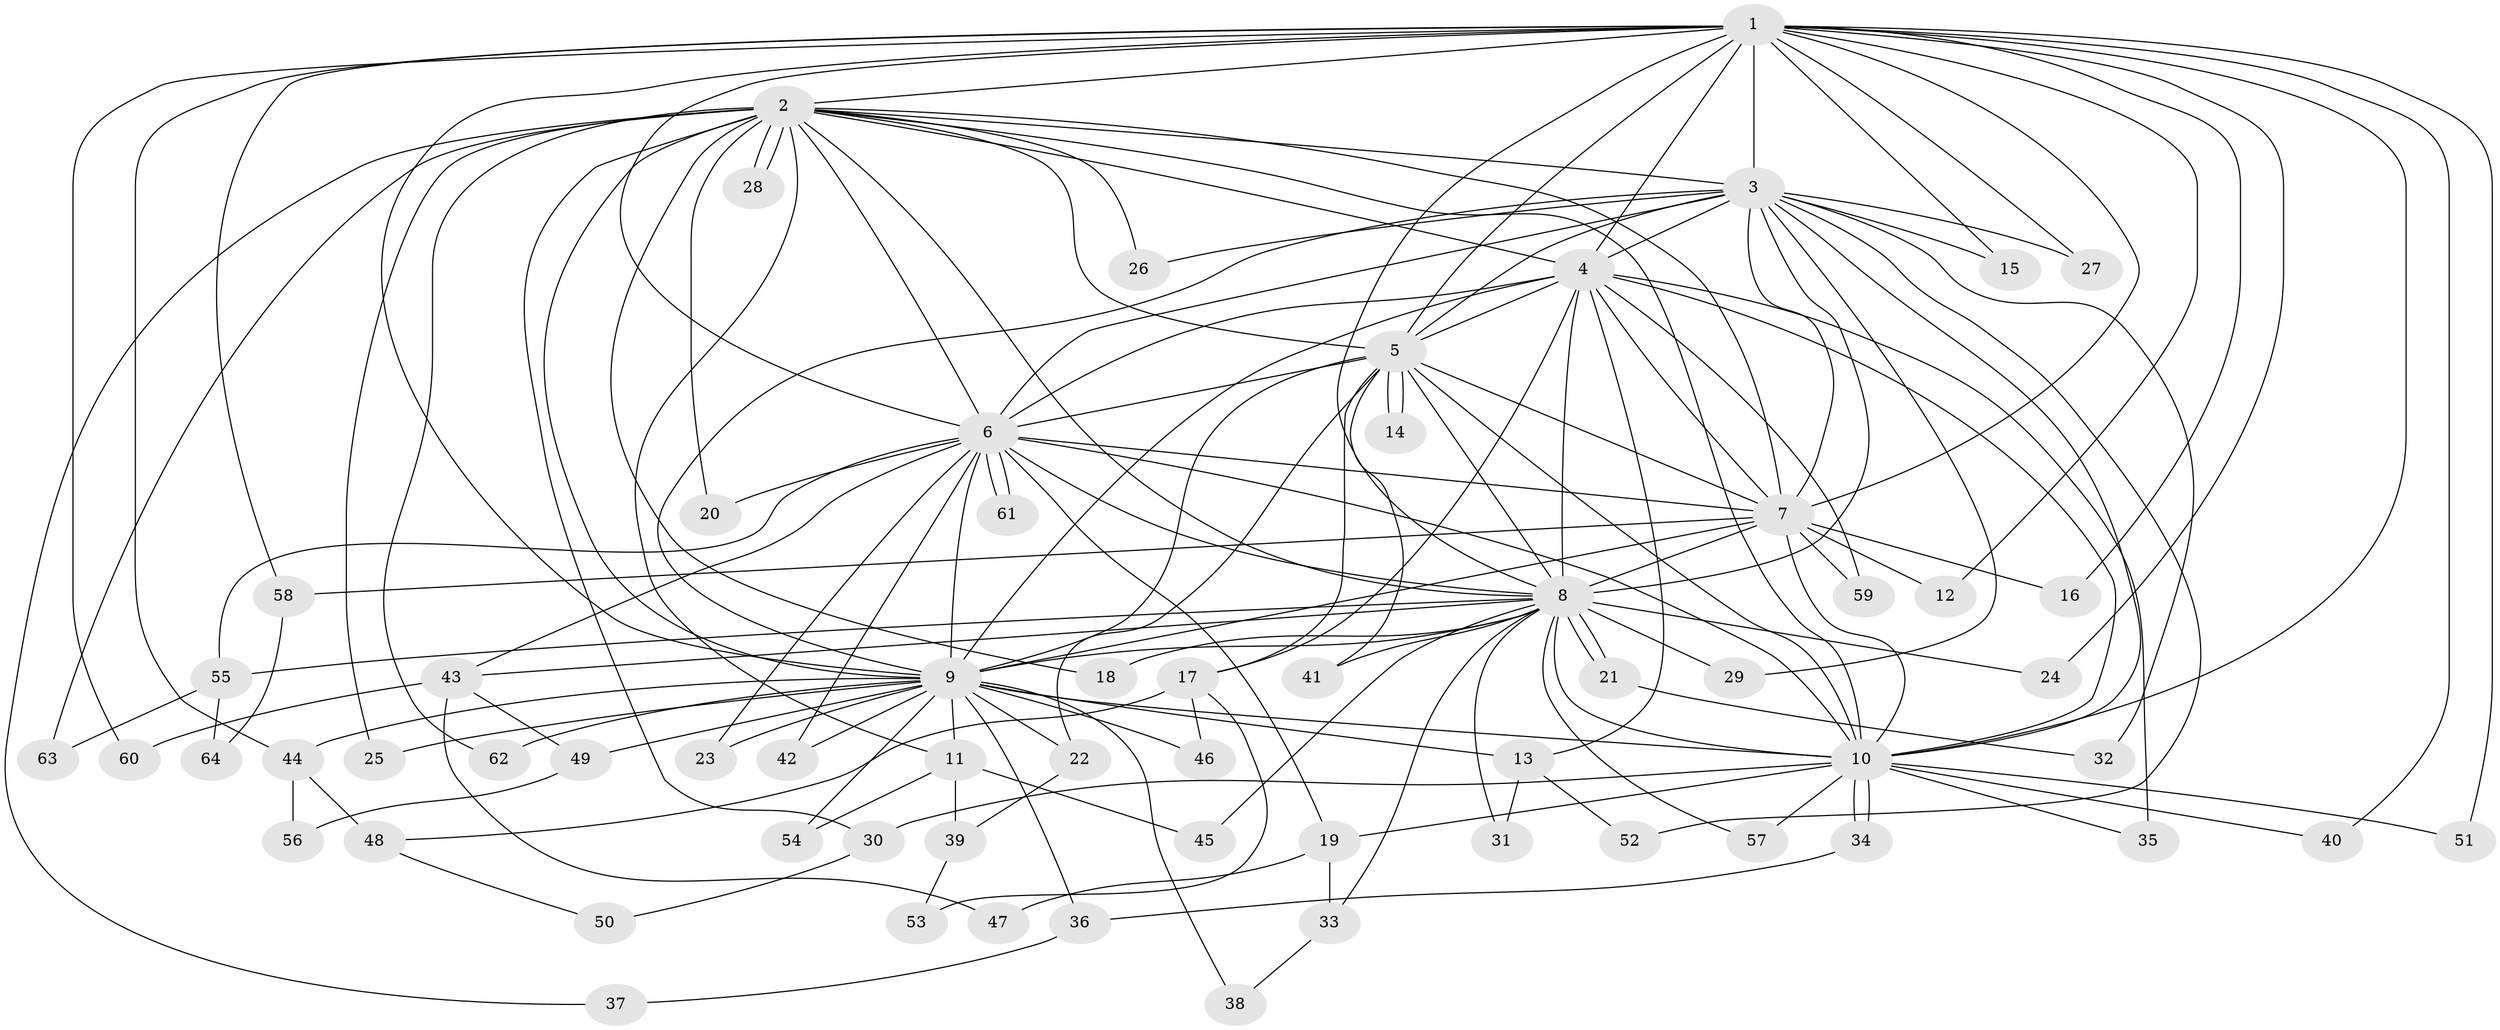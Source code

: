 // coarse degree distribution, {7: 0.02564102564102564, 22: 0.02564102564102564, 17: 0.02564102564102564, 13: 0.02564102564102564, 8: 0.05128205128205128, 10: 0.02564102564102564, 5: 0.05128205128205128, 4: 0.07692307692307693, 1: 0.10256410256410256, 2: 0.48717948717948717, 6: 0.02564102564102564, 3: 0.07692307692307693}
// Generated by graph-tools (version 1.1) at 2025/49/03/04/25 22:49:48]
// undirected, 64 vertices, 153 edges
graph export_dot {
  node [color=gray90,style=filled];
  1;
  2;
  3;
  4;
  5;
  6;
  7;
  8;
  9;
  10;
  11;
  12;
  13;
  14;
  15;
  16;
  17;
  18;
  19;
  20;
  21;
  22;
  23;
  24;
  25;
  26;
  27;
  28;
  29;
  30;
  31;
  32;
  33;
  34;
  35;
  36;
  37;
  38;
  39;
  40;
  41;
  42;
  43;
  44;
  45;
  46;
  47;
  48;
  49;
  50;
  51;
  52;
  53;
  54;
  55;
  56;
  57;
  58;
  59;
  60;
  61;
  62;
  63;
  64;
  1 -- 2;
  1 -- 3;
  1 -- 4;
  1 -- 5;
  1 -- 6;
  1 -- 7;
  1 -- 8;
  1 -- 9;
  1 -- 10;
  1 -- 12;
  1 -- 15;
  1 -- 16;
  1 -- 24;
  1 -- 27;
  1 -- 40;
  1 -- 44;
  1 -- 51;
  1 -- 58;
  1 -- 60;
  2 -- 3;
  2 -- 4;
  2 -- 5;
  2 -- 6;
  2 -- 7;
  2 -- 8;
  2 -- 9;
  2 -- 10;
  2 -- 11;
  2 -- 18;
  2 -- 20;
  2 -- 25;
  2 -- 26;
  2 -- 28;
  2 -- 28;
  2 -- 30;
  2 -- 37;
  2 -- 62;
  2 -- 63;
  3 -- 4;
  3 -- 5;
  3 -- 6;
  3 -- 7;
  3 -- 8;
  3 -- 9;
  3 -- 10;
  3 -- 15;
  3 -- 26;
  3 -- 27;
  3 -- 29;
  3 -- 32;
  3 -- 52;
  4 -- 5;
  4 -- 6;
  4 -- 7;
  4 -- 8;
  4 -- 9;
  4 -- 10;
  4 -- 13;
  4 -- 17;
  4 -- 35;
  4 -- 59;
  5 -- 6;
  5 -- 7;
  5 -- 8;
  5 -- 9;
  5 -- 10;
  5 -- 14;
  5 -- 14;
  5 -- 17;
  5 -- 22;
  5 -- 41;
  6 -- 7;
  6 -- 8;
  6 -- 9;
  6 -- 10;
  6 -- 19;
  6 -- 20;
  6 -- 23;
  6 -- 42;
  6 -- 43;
  6 -- 55;
  6 -- 61;
  6 -- 61;
  7 -- 8;
  7 -- 9;
  7 -- 10;
  7 -- 12;
  7 -- 16;
  7 -- 58;
  7 -- 59;
  8 -- 9;
  8 -- 10;
  8 -- 18;
  8 -- 21;
  8 -- 21;
  8 -- 24;
  8 -- 29;
  8 -- 31;
  8 -- 33;
  8 -- 41;
  8 -- 43;
  8 -- 45;
  8 -- 55;
  8 -- 57;
  9 -- 10;
  9 -- 11;
  9 -- 13;
  9 -- 22;
  9 -- 23;
  9 -- 25;
  9 -- 36;
  9 -- 38;
  9 -- 42;
  9 -- 44;
  9 -- 46;
  9 -- 49;
  9 -- 54;
  9 -- 62;
  10 -- 19;
  10 -- 30;
  10 -- 34;
  10 -- 34;
  10 -- 35;
  10 -- 40;
  10 -- 51;
  10 -- 57;
  11 -- 39;
  11 -- 45;
  11 -- 54;
  13 -- 31;
  13 -- 52;
  17 -- 46;
  17 -- 48;
  17 -- 53;
  19 -- 33;
  19 -- 47;
  21 -- 32;
  22 -- 39;
  30 -- 50;
  33 -- 38;
  34 -- 36;
  36 -- 37;
  39 -- 53;
  43 -- 47;
  43 -- 49;
  43 -- 60;
  44 -- 48;
  44 -- 56;
  48 -- 50;
  49 -- 56;
  55 -- 63;
  55 -- 64;
  58 -- 64;
}
